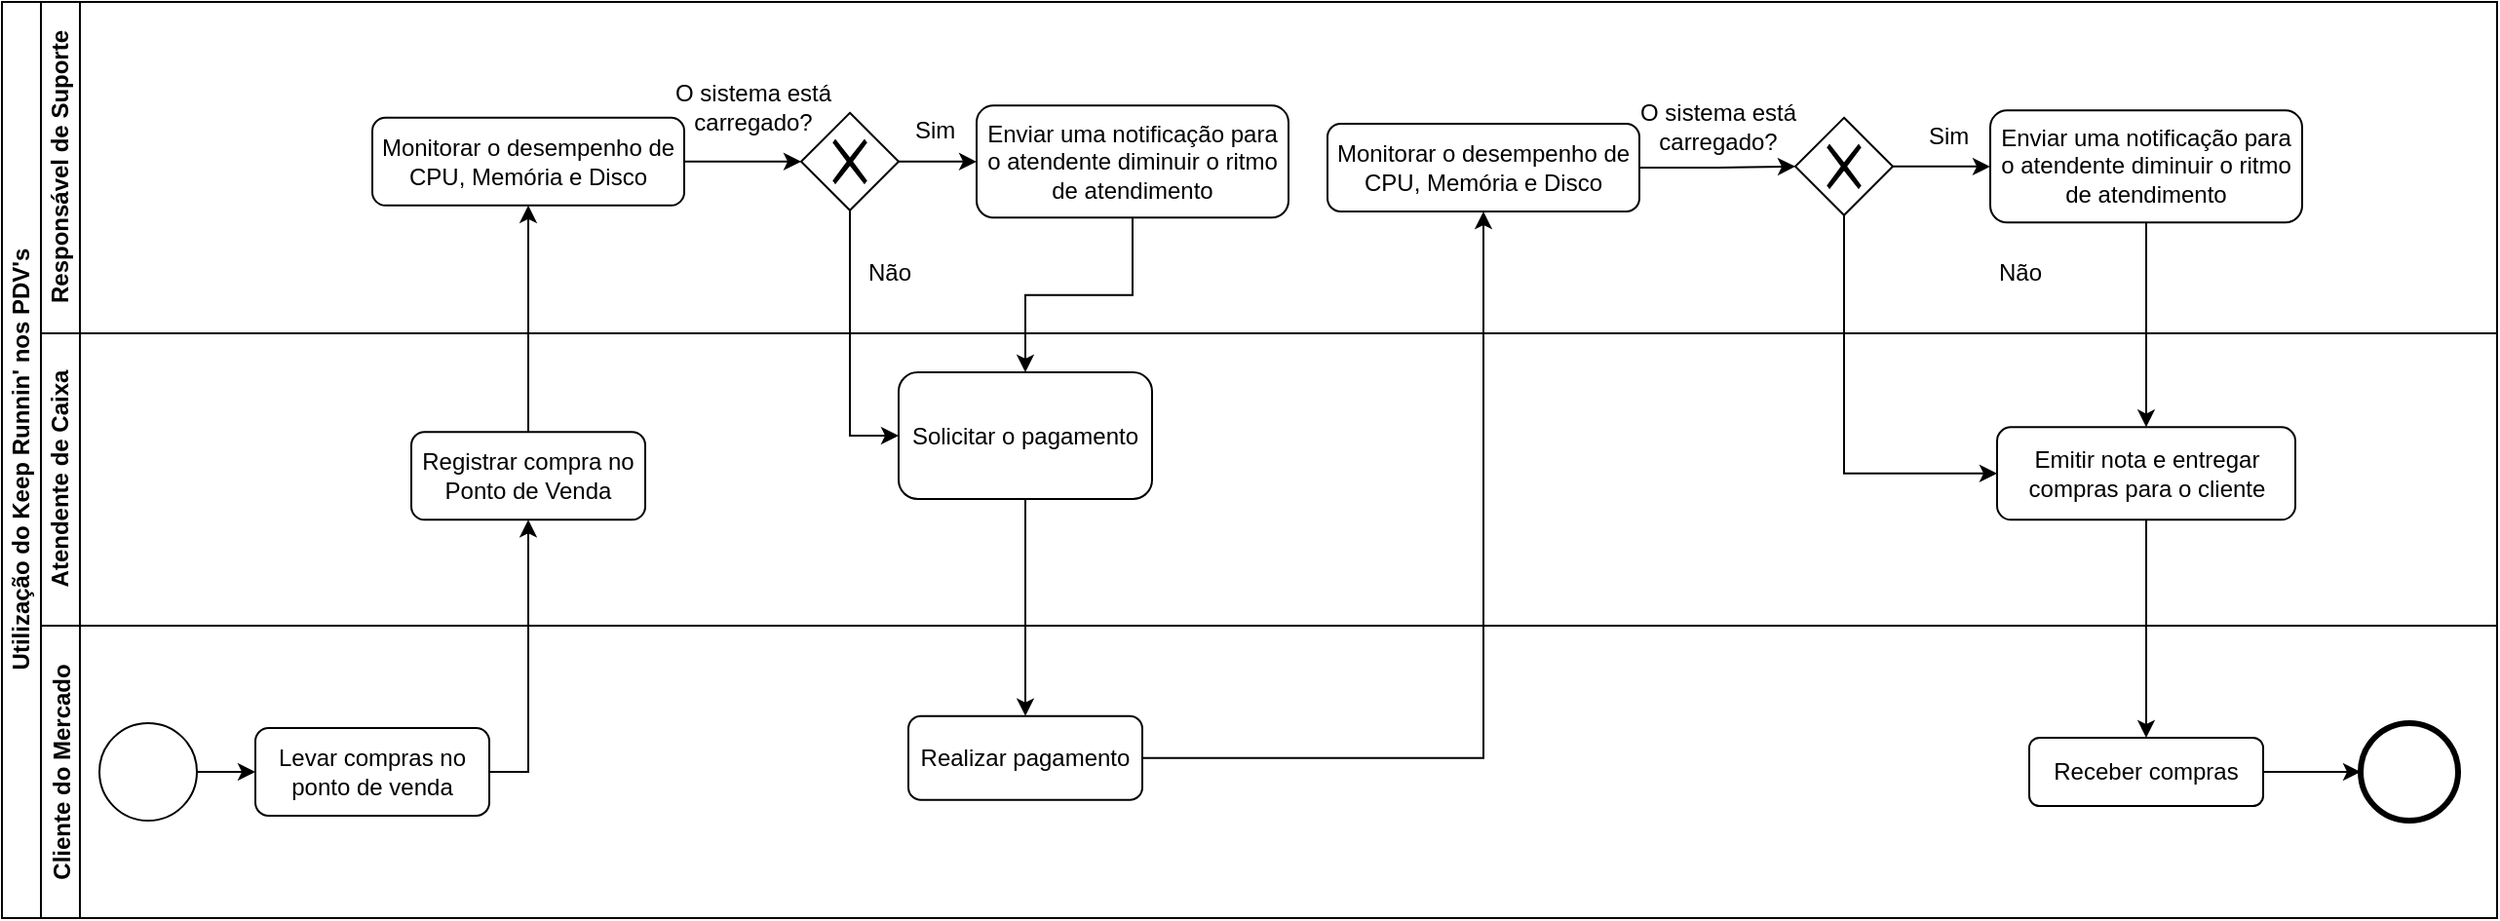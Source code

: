 <mxfile version="12.9.13" type="device"><diagram id="YjV_awLszcljS52nw5Rq" name="Page-1"><mxGraphModel dx="2974" dy="482" grid="1" gridSize="10" guides="1" tooltips="1" connect="1" arrows="1" fold="1" page="1" pageScale="1" pageWidth="827" pageHeight="1169" math="0" shadow="0"><root><mxCell id="pDafWeB4mNrSstRAtfE4-0"/><mxCell id="pDafWeB4mNrSstRAtfE4-1" parent="pDafWeB4mNrSstRAtfE4-0"/><mxCell id="5vp4Q4hivchtBtnTP4xV-66" value="Utilização do Keep Runnin' nos PDV's" style="swimlane;html=1;childLayout=stackLayout;resizeParent=1;resizeParentMax=0;horizontal=0;startSize=20;horizontalStack=0;" parent="pDafWeB4mNrSstRAtfE4-1" vertex="1"><mxGeometry x="-1570" y="50" width="1280" height="470" as="geometry"/></mxCell><mxCell id="5vp4Q4hivchtBtnTP4xV-67" value="Responsável de Suporte" style="swimlane;html=1;startSize=20;horizontal=0;" parent="5vp4Q4hivchtBtnTP4xV-66" vertex="1"><mxGeometry x="20" width="1260" height="170" as="geometry"/></mxCell><mxCell id="5vp4Q4hivchtBtnTP4xV-179" style="edgeStyle=orthogonalEdgeStyle;rounded=0;orthogonalLoop=1;jettySize=auto;html=1;entryX=0;entryY=0.5;entryDx=0;entryDy=0;" parent="5vp4Q4hivchtBtnTP4xV-67" source="5vp4Q4hivchtBtnTP4xV-79" target="5vp4Q4hivchtBtnTP4xV-81" edge="1"><mxGeometry relative="1" as="geometry"/></mxCell><mxCell id="5vp4Q4hivchtBtnTP4xV-83" value="O sistema está&lt;br&gt;carregado?" style="text;html=1;align=center;verticalAlign=middle;resizable=0;points=[];autosize=1;" parent="5vp4Q4hivchtBtnTP4xV-67" vertex="1"><mxGeometry x="315" y="39.41" width="100" height="30" as="geometry"/></mxCell><mxCell id="5vp4Q4hivchtBtnTP4xV-86" style="edgeStyle=orthogonalEdgeStyle;rounded=0;orthogonalLoop=1;jettySize=auto;html=1;" parent="5vp4Q4hivchtBtnTP4xV-67" source="5vp4Q4hivchtBtnTP4xV-81" target="5vp4Q4hivchtBtnTP4xV-85" edge="1"><mxGeometry relative="1" as="geometry"/></mxCell><mxCell id="5vp4Q4hivchtBtnTP4xV-133" style="edgeStyle=orthogonalEdgeStyle;rounded=0;orthogonalLoop=1;jettySize=auto;html=1;entryX=0;entryY=0.5;entryDx=0;entryDy=0;" parent="5vp4Q4hivchtBtnTP4xV-67" source="5vp4Q4hivchtBtnTP4xV-105" target="5vp4Q4hivchtBtnTP4xV-132" edge="1"><mxGeometry relative="1" as="geometry"/></mxCell><mxCell id="5vp4Q4hivchtBtnTP4xV-153" value="Sim&amp;nbsp;" style="text;html=1;align=center;verticalAlign=middle;resizable=0;points=[];autosize=1;" parent="5vp4Q4hivchtBtnTP4xV-67" vertex="1"><mxGeometry x="960" y="59.41" width="40" height="20" as="geometry"/></mxCell><mxCell id="5vp4Q4hivchtBtnTP4xV-87" value="Sim&amp;nbsp;" style="text;html=1;align=center;verticalAlign=middle;resizable=0;points=[];autosize=1;" parent="5vp4Q4hivchtBtnTP4xV-67" vertex="1"><mxGeometry x="440" y="55.66" width="40" height="20" as="geometry"/></mxCell><mxCell id="5vp4Q4hivchtBtnTP4xV-152" style="edgeStyle=orthogonalEdgeStyle;rounded=0;orthogonalLoop=1;jettySize=auto;html=1;" parent="5vp4Q4hivchtBtnTP4xV-67" source="5vp4Q4hivchtBtnTP4xV-132" target="5vp4Q4hivchtBtnTP4xV-151" edge="1"><mxGeometry relative="1" as="geometry"/></mxCell><mxCell id="5vp4Q4hivchtBtnTP4xV-135" value="O sistema está&lt;br&gt;carregado?" style="text;html=1;align=center;verticalAlign=middle;resizable=0;points=[];autosize=1;" parent="5vp4Q4hivchtBtnTP4xV-67" vertex="1"><mxGeometry x="810" y="49.41" width="100" height="30" as="geometry"/></mxCell><mxCell id="5vp4Q4hivchtBtnTP4xV-81" value="" style="shape=mxgraph.bpmn.shape;html=1;verticalLabelPosition=bottom;labelBackgroundColor=#ffffff;verticalAlign=top;align=center;perimeter=rhombusPerimeter;background=gateway;outlineConnect=0;outline=none;symbol=exclusiveGw;" parent="5vp4Q4hivchtBtnTP4xV-67" vertex="1"><mxGeometry x="390" y="56.91" width="50" height="50" as="geometry"/></mxCell><mxCell id="5vp4Q4hivchtBtnTP4xV-85" value="Enviar uma notificação para o atendente diminuir o ritmo de atendimento" style="shape=ext;rounded=1;html=1;whiteSpace=wrap;" parent="5vp4Q4hivchtBtnTP4xV-67" vertex="1"><mxGeometry x="480" y="53.16" width="160" height="57.5" as="geometry"/></mxCell><mxCell id="5vp4Q4hivchtBtnTP4xV-79" value="Monitorar o desempenho de CPU, Memória e Disco" style="shape=ext;rounded=1;html=1;whiteSpace=wrap;" parent="5vp4Q4hivchtBtnTP4xV-67" vertex="1"><mxGeometry x="170" y="59.41" width="160" height="45" as="geometry"/></mxCell><mxCell id="5vp4Q4hivchtBtnTP4xV-105" value="Monitorar o desempenho de CPU, Memória e Disco" style="shape=ext;rounded=1;html=1;whiteSpace=wrap;" parent="5vp4Q4hivchtBtnTP4xV-67" vertex="1"><mxGeometry x="660" y="62.5" width="160" height="45" as="geometry"/></mxCell><mxCell id="5vp4Q4hivchtBtnTP4xV-132" value="" style="shape=mxgraph.bpmn.shape;html=1;verticalLabelPosition=bottom;labelBackgroundColor=#ffffff;verticalAlign=top;align=center;perimeter=rhombusPerimeter;background=gateway;outlineConnect=0;outline=none;symbol=exclusiveGw;" parent="5vp4Q4hivchtBtnTP4xV-67" vertex="1"><mxGeometry x="900" y="59.41" width="50" height="50" as="geometry"/></mxCell><mxCell id="5vp4Q4hivchtBtnTP4xV-151" value="Enviar uma notificação para o atendente diminuir o ritmo de atendimento" style="shape=ext;rounded=1;html=1;whiteSpace=wrap;" parent="5vp4Q4hivchtBtnTP4xV-67" vertex="1"><mxGeometry x="1000" y="55.66" width="160" height="57.5" as="geometry"/></mxCell><mxCell id="5vp4Q4hivchtBtnTP4xV-157" value="Não" style="text;html=1;align=center;verticalAlign=middle;resizable=0;points=[];autosize=1;" parent="5vp4Q4hivchtBtnTP4xV-67" vertex="1"><mxGeometry x="995" y="129.41" width="40" height="20" as="geometry"/></mxCell><mxCell id="5vp4Q4hivchtBtnTP4xV-93" value="Não" style="text;html=1;align=center;verticalAlign=middle;resizable=0;points=[];autosize=1;" parent="5vp4Q4hivchtBtnTP4xV-67" vertex="1"><mxGeometry x="415" y="129.41" width="40" height="20" as="geometry"/></mxCell><mxCell id="5vp4Q4hivchtBtnTP4xV-68" value="Atendente de Caixa" style="swimlane;html=1;startSize=20;horizontal=0;" parent="5vp4Q4hivchtBtnTP4xV-66" vertex="1"><mxGeometry x="20" y="170" width="1260" height="150" as="geometry"/></mxCell><mxCell id="5vp4Q4hivchtBtnTP4xV-88" value="Solicitar o pagamento" style="shape=ext;rounded=1;html=1;whiteSpace=wrap;" parent="5vp4Q4hivchtBtnTP4xV-68" vertex="1"><mxGeometry x="440" y="20.0" width="130" height="65" as="geometry"/></mxCell><mxCell id="5vp4Q4hivchtBtnTP4xV-76" value="Registrar compra no Ponto de Venda" style="shape=ext;rounded=1;html=1;whiteSpace=wrap;" parent="5vp4Q4hivchtBtnTP4xV-68" vertex="1"><mxGeometry x="190" y="50.66" width="120" height="45" as="geometry"/></mxCell><mxCell id="5vp4Q4hivchtBtnTP4xV-154" value="Emitir nota e entregar compras para o cliente" style="shape=ext;rounded=1;html=1;whiteSpace=wrap;" parent="5vp4Q4hivchtBtnTP4xV-68" vertex="1"><mxGeometry x="1003.5" y="48.16" width="153" height="47.5" as="geometry"/></mxCell><mxCell id="5vp4Q4hivchtBtnTP4xV-92" style="edgeStyle=orthogonalEdgeStyle;rounded=0;orthogonalLoop=1;jettySize=auto;html=1;exitX=0.5;exitY=1;exitDx=0;exitDy=0;entryX=0;entryY=0.5;entryDx=0;entryDy=0;" parent="5vp4Q4hivchtBtnTP4xV-66" source="5vp4Q4hivchtBtnTP4xV-81" target="5vp4Q4hivchtBtnTP4xV-88" edge="1"><mxGeometry relative="1" as="geometry"/></mxCell><mxCell id="5vp4Q4hivchtBtnTP4xV-158" style="edgeStyle=orthogonalEdgeStyle;rounded=0;orthogonalLoop=1;jettySize=auto;html=1;exitX=0.5;exitY=1;exitDx=0;exitDy=0;entryX=0;entryY=0.5;entryDx=0;entryDy=0;" parent="5vp4Q4hivchtBtnTP4xV-66" source="5vp4Q4hivchtBtnTP4xV-132" target="5vp4Q4hivchtBtnTP4xV-154" edge="1"><mxGeometry relative="1" as="geometry"/></mxCell><mxCell id="5vp4Q4hivchtBtnTP4xV-160" style="edgeStyle=orthogonalEdgeStyle;rounded=0;orthogonalLoop=1;jettySize=auto;html=1;exitX=0.5;exitY=1;exitDx=0;exitDy=0;" parent="5vp4Q4hivchtBtnTP4xV-66" source="5vp4Q4hivchtBtnTP4xV-154" target="5vp4Q4hivchtBtnTP4xV-159" edge="1"><mxGeometry relative="1" as="geometry"/></mxCell><mxCell id="5vp4Q4hivchtBtnTP4xV-165" style="edgeStyle=orthogonalEdgeStyle;rounded=0;orthogonalLoop=1;jettySize=auto;html=1;" parent="5vp4Q4hivchtBtnTP4xV-66" source="5vp4Q4hivchtBtnTP4xV-151" target="5vp4Q4hivchtBtnTP4xV-154" edge="1"><mxGeometry relative="1" as="geometry"/></mxCell><mxCell id="5vp4Q4hivchtBtnTP4xV-167" style="edgeStyle=orthogonalEdgeStyle;rounded=0;orthogonalLoop=1;jettySize=auto;html=1;exitX=0.5;exitY=1;exitDx=0;exitDy=0;" parent="5vp4Q4hivchtBtnTP4xV-66" source="5vp4Q4hivchtBtnTP4xV-85" target="5vp4Q4hivchtBtnTP4xV-88" edge="1"><mxGeometry relative="1" as="geometry"/></mxCell><mxCell id="5vp4Q4hivchtBtnTP4xV-78" style="edgeStyle=orthogonalEdgeStyle;rounded=0;orthogonalLoop=1;jettySize=auto;html=1;exitX=1;exitY=0.5;exitDx=0;exitDy=0;" parent="5vp4Q4hivchtBtnTP4xV-66" source="5vp4Q4hivchtBtnTP4xV-71" target="5vp4Q4hivchtBtnTP4xV-76" edge="1"><mxGeometry relative="1" as="geometry"/></mxCell><mxCell id="5vp4Q4hivchtBtnTP4xV-80" style="edgeStyle=orthogonalEdgeStyle;rounded=0;orthogonalLoop=1;jettySize=auto;html=1;" parent="5vp4Q4hivchtBtnTP4xV-66" source="5vp4Q4hivchtBtnTP4xV-76" target="5vp4Q4hivchtBtnTP4xV-79" edge="1"><mxGeometry relative="1" as="geometry"/></mxCell><mxCell id="5vp4Q4hivchtBtnTP4xV-180" style="edgeStyle=orthogonalEdgeStyle;rounded=0;orthogonalLoop=1;jettySize=auto;html=1;exitX=0.5;exitY=1;exitDx=0;exitDy=0;" parent="5vp4Q4hivchtBtnTP4xV-66" source="5vp4Q4hivchtBtnTP4xV-88" target="5vp4Q4hivchtBtnTP4xV-94" edge="1"><mxGeometry relative="1" as="geometry"/></mxCell><mxCell id="5vp4Q4hivchtBtnTP4xV-181" style="edgeStyle=orthogonalEdgeStyle;rounded=0;orthogonalLoop=1;jettySize=auto;html=1;exitX=1;exitY=0.5;exitDx=0;exitDy=0;" parent="5vp4Q4hivchtBtnTP4xV-66" source="5vp4Q4hivchtBtnTP4xV-94" target="5vp4Q4hivchtBtnTP4xV-105" edge="1"><mxGeometry relative="1" as="geometry"/></mxCell><mxCell id="5vp4Q4hivchtBtnTP4xV-69" value="Cliente do Mercado" style="swimlane;startSize=20;horizontal=0;" parent="5vp4Q4hivchtBtnTP4xV-66" vertex="1"><mxGeometry x="20" y="320" width="1260" height="150" as="geometry"/></mxCell><mxCell id="5vp4Q4hivchtBtnTP4xV-75" style="edgeStyle=orthogonalEdgeStyle;rounded=0;orthogonalLoop=1;jettySize=auto;html=1;" parent="5vp4Q4hivchtBtnTP4xV-69" source="5vp4Q4hivchtBtnTP4xV-72" target="5vp4Q4hivchtBtnTP4xV-71" edge="1"><mxGeometry relative="1" as="geometry"/></mxCell><mxCell id="TRwtvUejxUz8rFEPwSpP-0" style="edgeStyle=orthogonalEdgeStyle;rounded=0;orthogonalLoop=1;jettySize=auto;html=1;exitX=1;exitY=0.5;exitDx=0;exitDy=0;entryX=0;entryY=0.5;entryDx=0;entryDy=0;" edge="1" parent="5vp4Q4hivchtBtnTP4xV-69" source="5vp4Q4hivchtBtnTP4xV-159" target="5vp4Q4hivchtBtnTP4xV-162"><mxGeometry relative="1" as="geometry"/></mxCell><mxCell id="5vp4Q4hivchtBtnTP4xV-94" value="Realizar pagamento" style="shape=ext;rounded=1;html=1;whiteSpace=wrap;" parent="5vp4Q4hivchtBtnTP4xV-69" vertex="1"><mxGeometry x="445" y="46.32" width="120" height="43.09" as="geometry"/></mxCell><mxCell id="5vp4Q4hivchtBtnTP4xV-72" value="" style="shape=mxgraph.bpmn.shape;html=1;verticalLabelPosition=bottom;labelBackgroundColor=#ffffff;verticalAlign=top;align=center;perimeter=ellipsePerimeter;outlineConnect=0;outline=standard;symbol=general;" parent="5vp4Q4hivchtBtnTP4xV-69" vertex="1"><mxGeometry x="30" y="50" width="50" height="50" as="geometry"/></mxCell><mxCell id="5vp4Q4hivchtBtnTP4xV-161" style="edgeStyle=orthogonalEdgeStyle;rounded=0;orthogonalLoop=1;jettySize=auto;html=1;exitX=0.5;exitY=1;exitDx=0;exitDy=0;" parent="5vp4Q4hivchtBtnTP4xV-69" source="5vp4Q4hivchtBtnTP4xV-159" target="5vp4Q4hivchtBtnTP4xV-159" edge="1"><mxGeometry relative="1" as="geometry"/></mxCell><mxCell id="5vp4Q4hivchtBtnTP4xV-71" value="Levar compras no ponto de venda" style="shape=ext;rounded=1;html=1;whiteSpace=wrap;" parent="5vp4Q4hivchtBtnTP4xV-69" vertex="1"><mxGeometry x="110" y="52.5" width="120" height="45" as="geometry"/></mxCell><mxCell id="5vp4Q4hivchtBtnTP4xV-159" value="Receber compras" style="shape=ext;rounded=1;html=1;whiteSpace=wrap;" parent="5vp4Q4hivchtBtnTP4xV-69" vertex="1"><mxGeometry x="1020" y="57.5" width="120" height="35" as="geometry"/></mxCell><mxCell id="5vp4Q4hivchtBtnTP4xV-162" value="" style="shape=mxgraph.bpmn.shape;html=1;verticalLabelPosition=bottom;labelBackgroundColor=#ffffff;verticalAlign=top;align=center;perimeter=ellipsePerimeter;outlineConnect=0;outline=end;symbol=general;" parent="5vp4Q4hivchtBtnTP4xV-69" vertex="1"><mxGeometry x="1190" y="50" width="50" height="50" as="geometry"/></mxCell></root></mxGraphModel></diagram></mxfile>